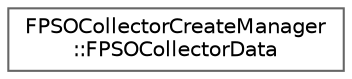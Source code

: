 digraph "Graphical Class Hierarchy"
{
 // INTERACTIVE_SVG=YES
 // LATEX_PDF_SIZE
  bgcolor="transparent";
  edge [fontname=Helvetica,fontsize=10,labelfontname=Helvetica,labelfontsize=10];
  node [fontname=Helvetica,fontsize=10,shape=box,height=0.2,width=0.4];
  rankdir="LR";
  Node0 [id="Node000000",label="FPSOCollectorCreateManager\l::FPSOCollectorData",height=0.2,width=0.4,color="grey40", fillcolor="white", style="filled",URL="$df/db5/structFPSOCollectorCreateManager_1_1FPSOCollectorData.html",tooltip=" "];
}
